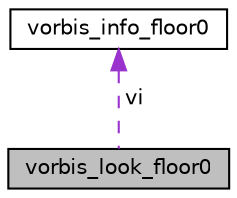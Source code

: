 digraph "vorbis_look_floor0"
{
  edge [fontname="Helvetica",fontsize="10",labelfontname="Helvetica",labelfontsize="10"];
  node [fontname="Helvetica",fontsize="10",shape=record];
  Node1 [label="vorbis_look_floor0",height=0.2,width=0.4,color="black", fillcolor="grey75", style="filled", fontcolor="black"];
  Node2 -> Node1 [dir="back",color="darkorchid3",fontsize="10",style="dashed",label=" vi" ,fontname="Helvetica"];
  Node2 [label="vorbis_info_floor0",height=0.2,width=0.4,color="black", fillcolor="white", style="filled",URL="$structvorbis__info__floor0.html"];
}
